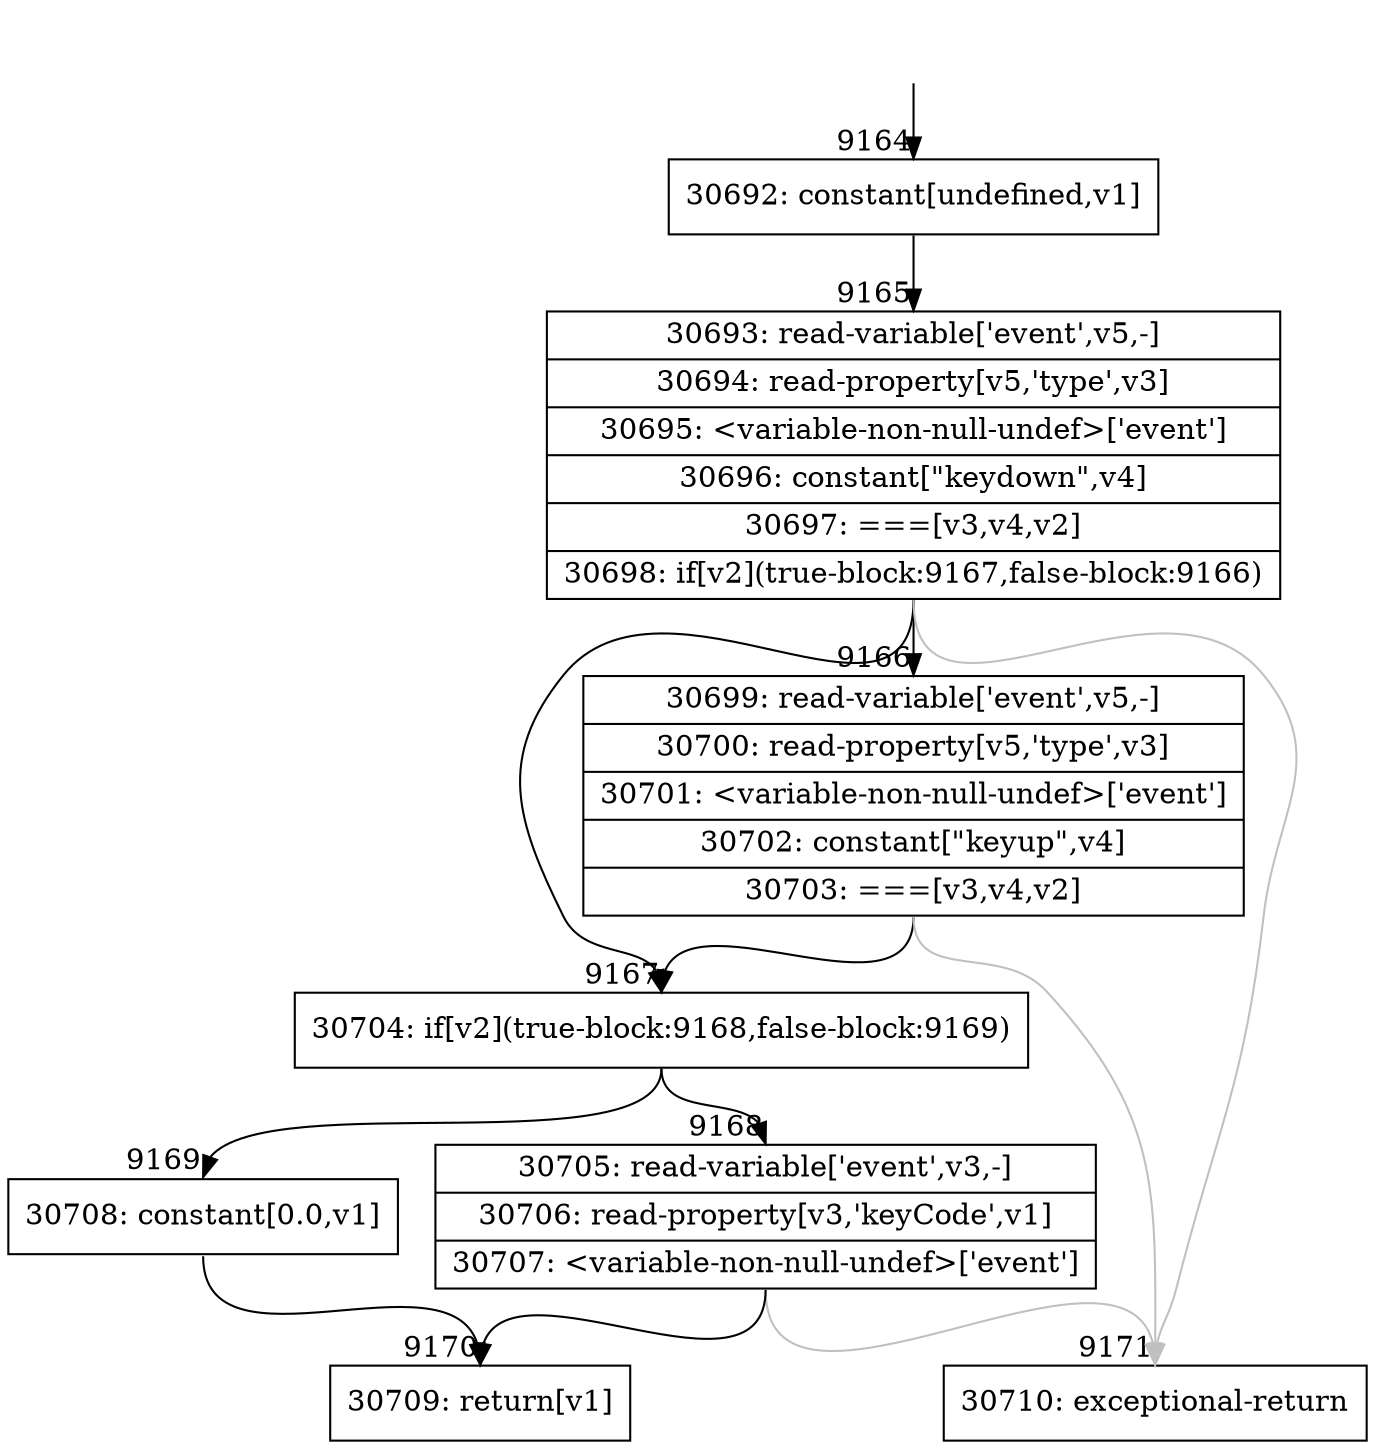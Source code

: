 digraph {
rankdir="TD"
BB_entry667[shape=none,label=""];
BB_entry667 -> BB9164 [tailport=s, headport=n, headlabel="    9164"]
BB9164 [shape=record label="{30692: constant[undefined,v1]}" ] 
BB9164 -> BB9165 [tailport=s, headport=n, headlabel="      9165"]
BB9165 [shape=record label="{30693: read-variable['event',v5,-]|30694: read-property[v5,'type',v3]|30695: \<variable-non-null-undef\>['event']|30696: constant[\"keydown\",v4]|30697: ===[v3,v4,v2]|30698: if[v2](true-block:9167,false-block:9166)}" ] 
BB9165 -> BB9167 [tailport=s, headport=n, headlabel="      9167"]
BB9165 -> BB9166 [tailport=s, headport=n, headlabel="      9166"]
BB9165 -> BB9171 [tailport=s, headport=n, color=gray, headlabel="      9171"]
BB9166 [shape=record label="{30699: read-variable['event',v5,-]|30700: read-property[v5,'type',v3]|30701: \<variable-non-null-undef\>['event']|30702: constant[\"keyup\",v4]|30703: ===[v3,v4,v2]}" ] 
BB9166 -> BB9167 [tailport=s, headport=n]
BB9166 -> BB9171 [tailport=s, headport=n, color=gray]
BB9167 [shape=record label="{30704: if[v2](true-block:9168,false-block:9169)}" ] 
BB9167 -> BB9168 [tailport=s, headport=n, headlabel="      9168"]
BB9167 -> BB9169 [tailport=s, headport=n, headlabel="      9169"]
BB9168 [shape=record label="{30705: read-variable['event',v3,-]|30706: read-property[v3,'keyCode',v1]|30707: \<variable-non-null-undef\>['event']}" ] 
BB9168 -> BB9170 [tailport=s, headport=n, headlabel="      9170"]
BB9168 -> BB9171 [tailport=s, headport=n, color=gray]
BB9169 [shape=record label="{30708: constant[0.0,v1]}" ] 
BB9169 -> BB9170 [tailport=s, headport=n]
BB9170 [shape=record label="{30709: return[v1]}" ] 
BB9171 [shape=record label="{30710: exceptional-return}" ] 
//#$~ 16230
}
